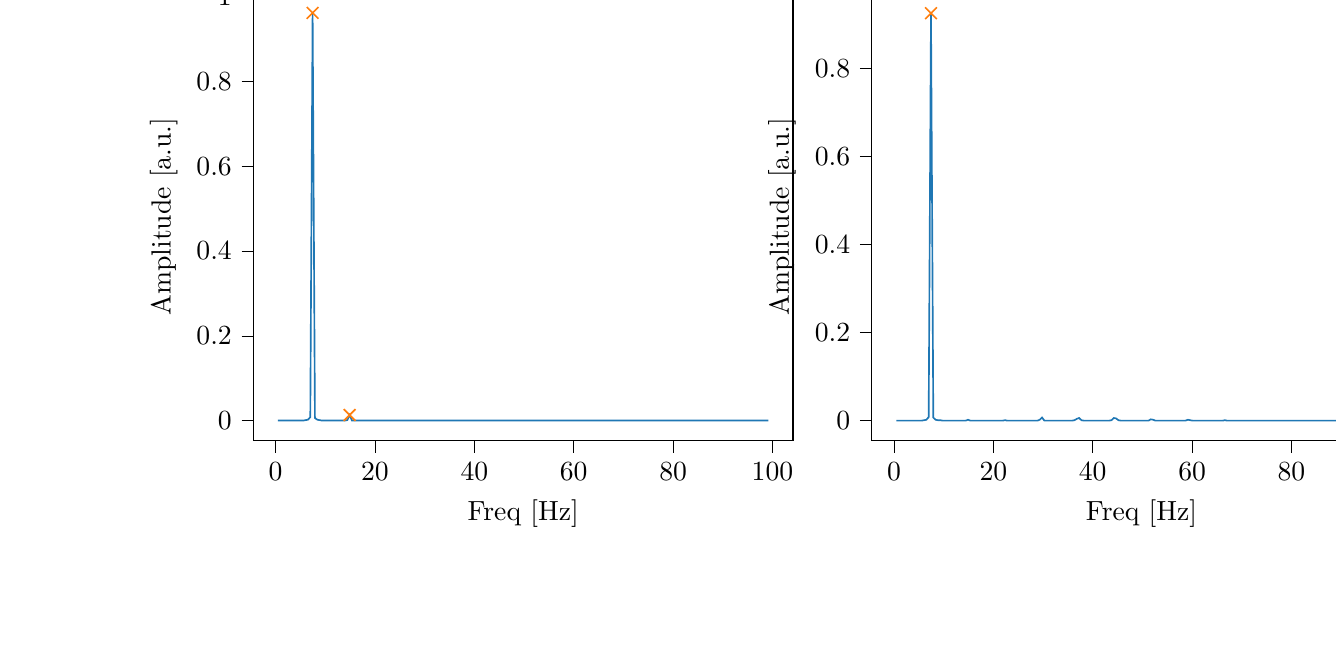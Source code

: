 % This file was created with tikzplotlib v0.10.1.
\begin{tikzpicture}

\definecolor{darkgray176}{RGB}{176,176,176}
\definecolor{darkorange25512714}{RGB}{255,127,14}
\definecolor{steelblue31119180}{RGB}{31,119,180}

\begin{groupplot}[group style={group size=2 by 1}]
\nextgroupplot[
tick align=outside,
tick pos=left,
title={Input pressure Fourier transform},
x grid style={darkgray176},
xlabel={Freq [Hz]},
xmin=-4.471, xmax=104.128,
xtick style={color=black},
y grid style={darkgray176},
ylabel={Amplitude [a.u.]},
ymin=-0.048, ymax=1.01,
ytick style={color=black}
]
\addplot [semithick, steelblue31119180]
table {%
0.466 5.067e-05
0.931 5.189e-05
1.397 5.58e-05
1.863 5.625e-05
2.328 6.879e-05
2.794 7.685e-05
3.26 9.203e-05
3.726 0.0
4.191 0.0
4.657 0.0
5.123 0.0
5.588 0.0
6.054 0.001
6.52 0.002
6.985 0.008
7.451 0.962
7.917 0.006
8.382 0.002
8.848 0.001
9.314 0.0
9.779 0.0
10.245 0.0
10.711 0.0
11.177 0.0
11.642 0.0
12.108 0.0
12.574 0.0
13.039 0.0
13.505 0.0
13.971 0.0
14.436 0.001
14.902 0.013
15.368 0.0
15.833 4.224e-05
16.299 1.391e-05
16.765 7.435e-06
17.231 6.208e-06
17.696 4.747e-06
18.162 3.793e-06
18.628 3.317e-06
19.093 2.641e-06
19.559 2.266e-06
20.025 2.063e-06
20.49 1.884e-06
20.956 2.338e-06
21.422 4.042e-06
21.887 3.013e-05
22.353 0.0
22.819 3.047e-05
23.284 1.345e-05
23.75 1.03e-05
24.216 6.77e-06
24.682 5.275e-06
25.147 4.408e-06
25.613 3.856e-06
26.079 3.49e-06
26.544 3.261e-06
27.01 2.849e-06
27.476 2.924e-06
27.941 2.947e-06
28.407 4.618e-06
28.873 1.253e-05
29.338 8.732e-05
29.804 0.0
30.27 3.284e-05
30.736 1.499e-05
31.201 8.886e-06
31.667 6.05e-06
32.133 4.562e-06
32.598 3.89e-06
33.064 2.991e-06
33.53 2.623e-06
33.995 1.979e-06
34.461 1.571e-06
34.927 1.285e-06
35.392 1.005e-06
35.858 8.359e-07
36.324 8.331e-07
36.789 1.314e-05
37.255 6.835e-05
37.721 1.076e-05
38.187 5.557e-06
38.652 4.243e-06
39.118 3.218e-06
39.584 2.611e-06
40.049 2.126e-06
40.515 1.705e-06
40.981 1.47e-06
41.446 1.093e-06
41.912 6.917e-07
42.378 5.199e-07
42.843 3.184e-07
43.309 6.048e-07
43.775 2.294e-06
44.241 4.257e-05
44.706 8.135e-05
45.172 1.414e-05
45.638 7.401e-06
46.103 5.486e-06
46.569 4.299e-06
47.035 3.276e-06
47.5 2.808e-06
47.966 2.516e-06
48.432 2.155e-06
48.897 1.806e-06
49.363 1.57e-06
49.829 1.388e-06
50.294 1.159e-06
50.76 9.909e-07
51.226 7.072e-07
51.692 9.638e-06
52.157 1.841e-05
52.623 5.107e-06
53.089 3.137e-06
53.554 2.781e-06
54.02 2.286e-06
54.486 1.997e-06
54.951 1.699e-06
55.417 1.656e-06
55.883 1.42e-06
56.348 1.199e-06
56.814 1.111e-06
57.28 9.342e-07
57.746 9.159e-07
58.211 6.777e-07
58.677 3.916e-07
59.143 8.525e-06
59.608 9.428e-06
60.074 3.301e-06
60.54 2.148e-06
61.005 2.094e-06
61.471 1.797e-06
61.937 1.48e-06
62.402 1.359e-06
62.868 1.221e-06
63.334 1.336e-06
63.799 1.075e-06
64.265 9.719e-07
64.731 9.97e-07
65.197 9.254e-07
65.662 8.747e-07
66.128 5.306e-07
66.594 4.624e-06
67.059 4.276e-06
67.525 1.918e-06
67.991 1.343e-06
68.456 1.271e-06
68.922 1.165e-06
69.388 1.101e-06
69.853 9.85e-07
70.319 9.837e-07
70.785 1.13e-06
71.251 7.772e-07
71.716 7.123e-07
72.182 6.758e-07
72.648 6.525e-07
73.113 5.925e-07
73.579 4.854e-07
74.045 1.699e-05
74.51 4.036e-06
74.976 1.776e-06
75.442 1.222e-06
75.907 1.262e-06
76.373 1.154e-06
76.839 1.022e-06
77.304 9.497e-07
77.77 9.118e-07
78.236 8.665e-07
78.702 7.82e-07
79.167 7.671e-07
79.633 6.955e-07
80.099 7.578e-07
80.564 8.119e-07
81.03 7.249e-07
81.496 5.903e-06
81.961 1.651e-06
82.427 9.548e-07
82.893 7.602e-07
83.358 8.333e-07
83.824 8.513e-07
84.29 7.699e-07
84.756 7.661e-07
85.221 7.698e-07
85.687 7.277e-07
86.153 7.046e-07
86.618 7.041e-07
87.084 5.897e-07
87.55 6.87e-07
88.015 8.359e-07
88.481 1.12e-06
88.947 8.787e-06
89.412 1.093e-06
89.878 7.707e-07
90.344 5.089e-07
90.809 5.908e-07
91.275 6.736e-07
91.741 5.265e-07
92.207 6.102e-07
92.672 6.032e-07
93.138 7.103e-07
93.604 5.453e-07
94.069 4.706e-07
94.535 5.671e-07
95.001 6.268e-07
95.466 7.714e-07
95.932 1.251e-06
96.398 4.411e-06
96.863 8.002e-07
97.329 5.276e-07
97.795 3.364e-07
98.261 4.454e-07
98.726 4.612e-07
99.192 4.769e-07
};
\addplot [semithick, darkorange25512714, mark=x, mark size=3, mark options={solid}, only marks]
table {%
7.451 0.962
14.902 0.013
};

\nextgroupplot[
tick align=outside,
tick pos=left,
x grid style={darkgray176},
xlabel={Freq [Hz]},
xmin=-4.471, xmax=104.128,
xtick style={color=black},
y grid style={darkgray176},
ylabel={Amplitude [a.u.]},
ymin=-0.046, ymax=0.973,
ytick style={color=black}
]
\addplot [semithick, steelblue31119180]
table {%
0.466 2.486e-05
0.931 1.589e-05
1.397 1.005e-05
1.863 1.532e-05
2.328 1.065e-05
2.794 2.308e-05
3.26 3.738e-05
3.726 6.642e-05
4.191 7.512e-05
4.657 0.0
5.123 0.0
5.588 0.0
6.054 0.001
6.52 0.002
6.985 0.008
7.451 0.926
7.917 0.007
8.382 0.002
8.848 0.001
9.314 0.001
9.779 0.0
10.245 0.0
10.711 0.0
11.177 0.0
11.642 0.0
12.108 0.0
12.574 0.0
13.039 0.0
13.505 0.0
13.971 0.0
14.436 0.0
14.902 0.002
15.368 7.427e-06
15.833 5.87e-06
16.299 1.543e-05
16.765 1.682e-05
17.231 1.969e-05
17.696 2.043e-05
18.162 2.033e-05
18.628 2.767e-05
19.093 2.51e-05
19.559 2.388e-05
20.025 2.418e-05
20.49 2.936e-05
20.956 2.983e-05
21.422 5.578e-05
21.887 0.0
22.353 0.001
22.819 4.834e-05
23.284 3.082e-05
23.75 2.217e-05
24.216 2.665e-05
24.682 3.212e-05
25.147 3.12e-05
25.613 4.392e-05
26.079 3.929e-05
26.544 5.032e-05
27.01 5.827e-05
27.476 0.0
27.941 0.0
28.407 0.0
28.873 0.0
29.338 0.002
29.804 0.007
30.27 0.0
30.736 9.646e-05
31.201 1.784e-05
31.667 6.139e-06
32.133 9.283e-07
32.598 6.242e-07
33.064 2.378e-06
33.53 7.917e-06
33.995 1.39e-05
34.461 2.812e-05
34.927 5.546e-05
35.392 8.781e-05
35.858 0.0
36.324 0.001
36.789 0.004
37.255 0.006
37.721 0.001
38.187 0.0
38.652 5.982e-05
39.118 2.823e-05
39.584 1.925e-05
40.049 7.758e-06
40.515 2.596e-06
40.981 9.214e-07
41.446 1.484e-06
41.912 5.514e-06
42.378 2.757e-05
42.843 6.435e-05
43.309 0.0
43.775 0.001
44.241 0.006
44.706 0.005
45.172 0.001
45.638 0.0
46.103 0.0
46.569 6.476e-05
47.035 6.447e-05
47.5 4.042e-05
47.966 2.774e-05
48.432 1.58e-05
48.897 1.262e-05
49.363 8.483e-06
49.829 2.561e-05
50.294 3.093e-05
50.76 2.833e-05
51.226 0.0
51.692 0.003
52.157 0.002
52.623 0.0
53.089 0.0
53.554 8.248e-05
54.02 4.926e-05
54.486 4.917e-05
54.951 3.749e-05
55.417 2.786e-05
55.883 1.759e-05
56.348 1.702e-05
56.814 1.089e-05
57.28 6.35e-06
57.746 9.334e-06
58.211 4.121e-06
58.677 5.574e-05
59.143 0.002
59.608 0.001
60.074 0.0
60.54 0.0
61.005 5.032e-05
61.471 3.642e-05
61.937 3.633e-05
62.402 3.076e-05
62.868 2.356e-05
63.334 2.199e-05
63.799 1.525e-05
64.265 1.461e-05
64.731 9.742e-06
65.197 1.078e-05
65.662 4.911e-06
66.128 4.614e-06
66.594 0.001
67.059 0.0
67.525 4.31e-05
67.991 4.287e-05
68.456 2.3e-05
68.922 2.107e-05
69.388 1.959e-05
69.853 1.792e-05
70.319 1.577e-05
70.785 1.418e-05
71.251 1.441e-05
71.716 1.47e-05
72.182 1.276e-05
72.648 1.252e-05
73.113 1.274e-05
73.579 1.273e-05
74.045 6.103e-06
74.51 9.835e-06
74.976 1.06e-05
75.442 1.09e-05
75.907 8.574e-06
76.373 8.786e-06
76.839 8.473e-06
77.304 9.347e-06
77.77 8.397e-06
78.236 8.692e-06
78.702 8.04e-06
79.167 8.337e-06
79.633 9.121e-06
80.099 6.681e-06
80.564 7.59e-06
81.03 1.21e-05
81.496 0.0
81.961 9.897e-06
82.427 7.729e-06
82.893 4.732e-06
83.358 4.636e-06
83.824 6.045e-06
84.29 4.875e-06
84.756 5.218e-06
85.221 5.394e-06
85.687 4.714e-06
86.153 4.961e-06
86.618 7.104e-06
87.084 6.644e-06
87.55 3.05e-06
88.015 9.063e-06
88.481 2.203e-05
88.947 0.0
89.412 1.652e-05
89.878 6.333e-06
90.344 4.782e-06
90.809 4.89e-06
91.275 4.223e-06
91.741 3.956e-06
92.207 4.438e-06
92.672 4.409e-06
93.138 4.648e-06
93.604 4.323e-06
94.069 7.194e-06
94.535 5.042e-06
95.001 2.411e-06
95.466 1.297e-05
95.932 4.673e-05
96.398 0.0
96.863 2.602e-05
97.329 8.635e-06
97.795 3.364e-06
98.261 4.164e-06
98.726 3.517e-06
99.192 2.941e-06
};
\addplot [semithick, darkorange25512714, mark=x, mark size=3, mark options={solid}, only marks]
table {%
7.451 0.926
};
\end{groupplot}

\end{tikzpicture}
